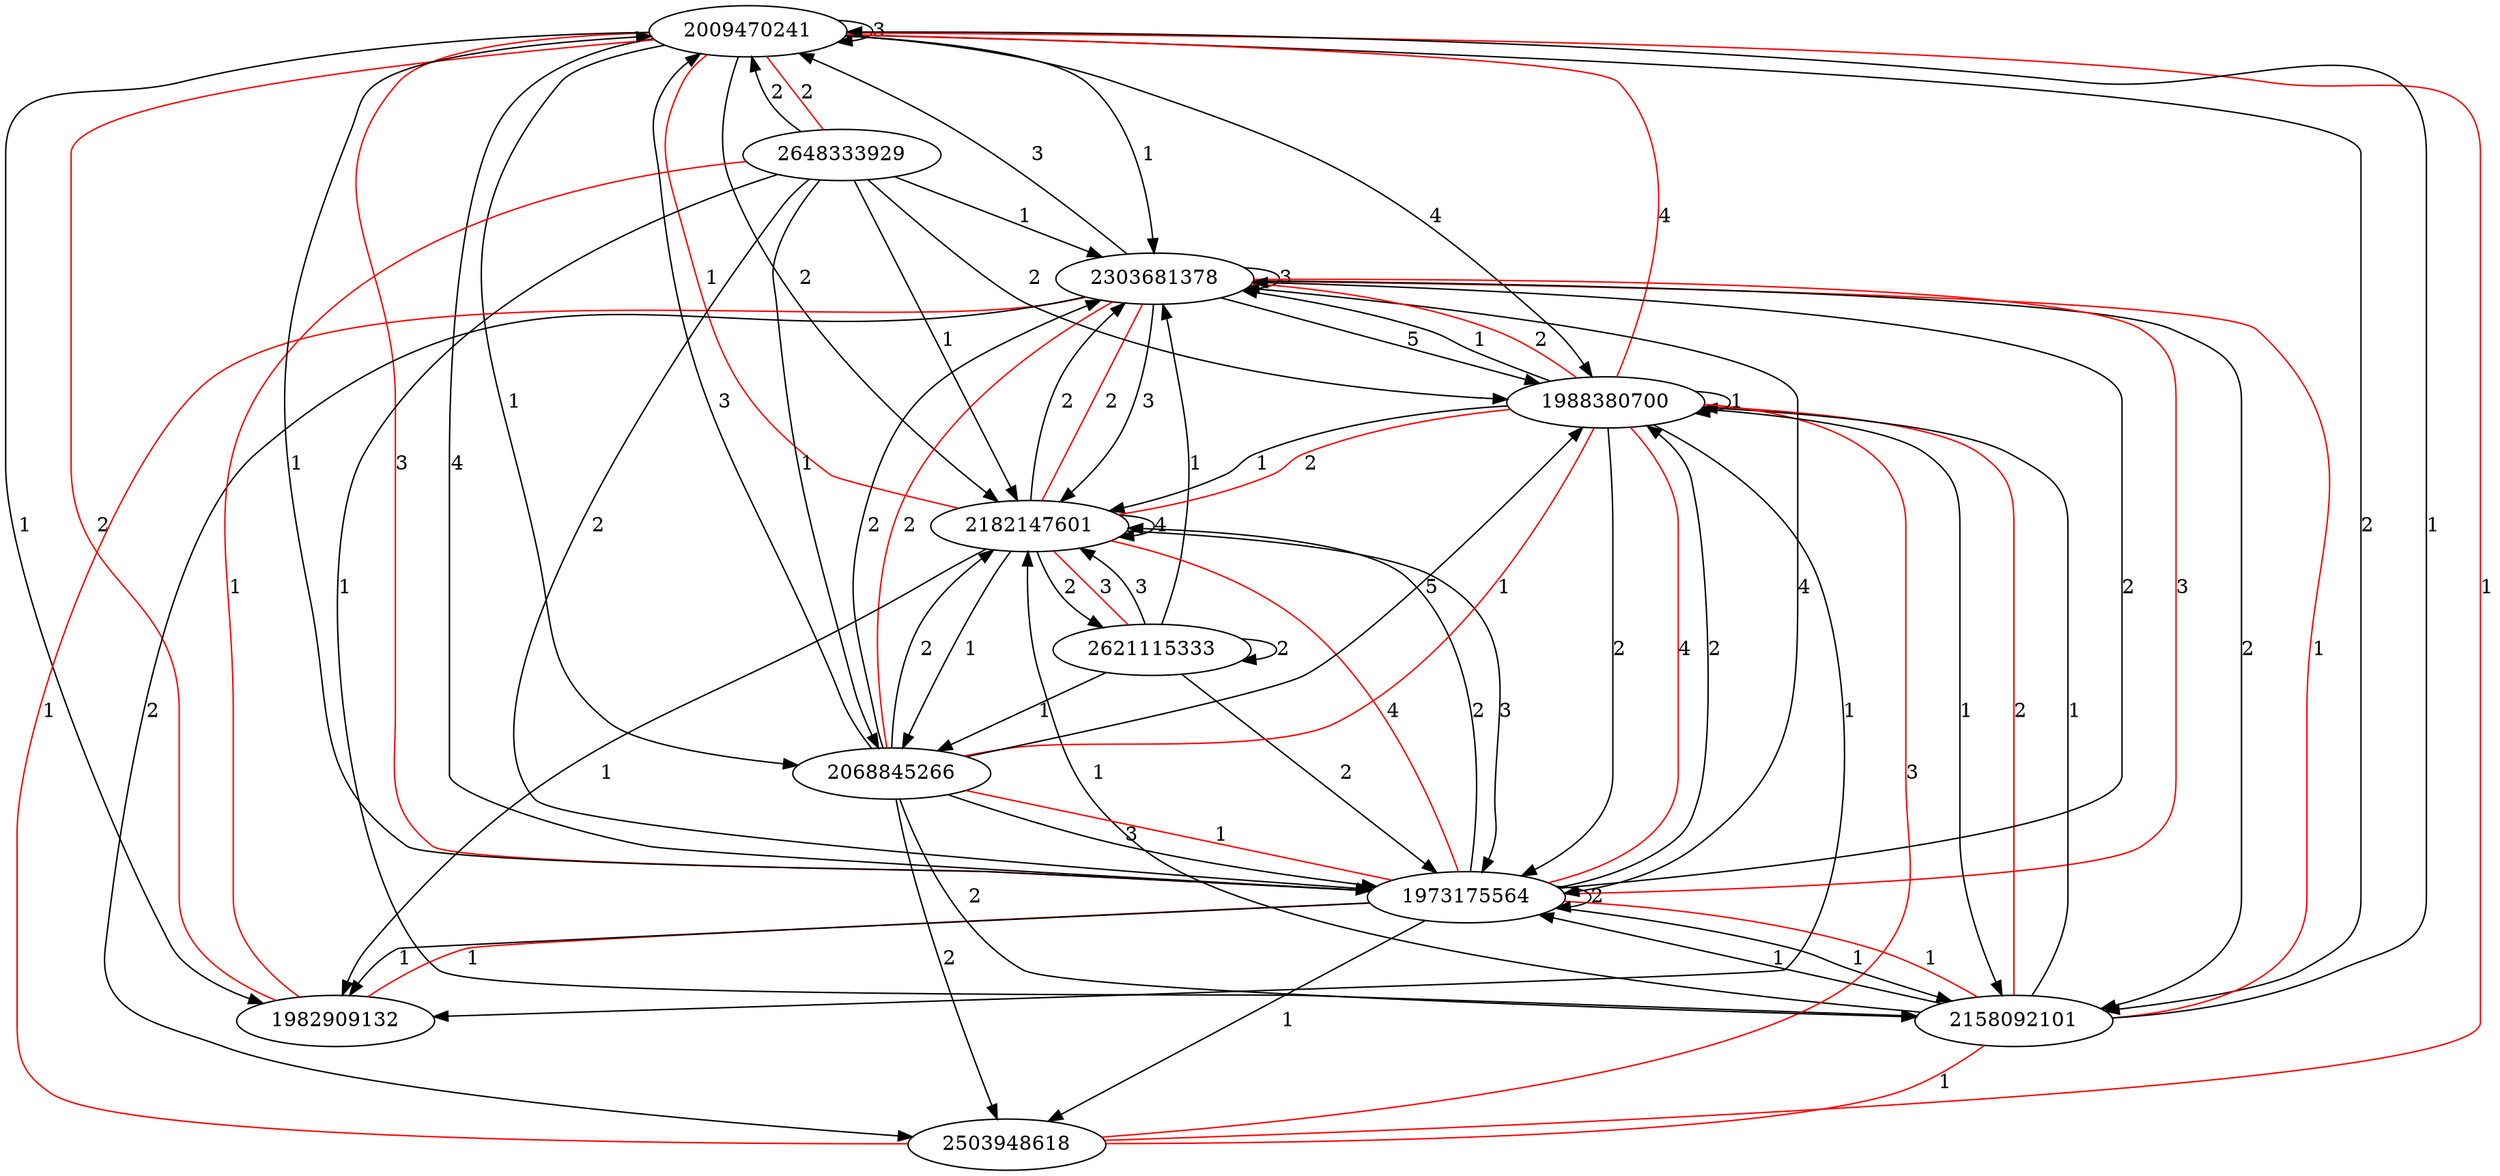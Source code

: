 // induced sub graph
digraph {
	2009470241
	2303681378
	2158092101
	2621115333
	2648333929
	2503948618
	1973175564
	1982909132
	2182147601
	2068845266
	1988380700
	subgraph coauth {
		edge [color=red dir=none]
		2009470241 -> 2648333929 [label=2]
		2009470241 -> 2503948618 [label=1]
		2009470241 -> 1973175564 [label=3]
		2009470241 -> 1982909132 [label=2]
		2009470241 -> 2182147601 [label=1]
		2009470241 -> 1988380700 [label=4]
		2303681378 -> 2158092101 [label=1]
		2303681378 -> 2503948618 [label=1]
		2303681378 -> 1973175564 [label=3]
		2303681378 -> 2182147601 [label=2]
		2303681378 -> 2068845266 [label=2]
		2303681378 -> 1988380700 [label=2]
		2158092101 -> 2503948618 [label=1]
		2158092101 -> 1973175564 [label=1]
		2158092101 -> 1988380700 [label=2]
		2621115333 -> 2182147601 [label=3]
		2648333929 -> 1982909132 [label=1]
		2503948618 -> 1988380700 [label=3]
		1973175564 -> 1982909132 [label=1]
		1973175564 -> 2182147601 [label=4]
		1973175564 -> 2068845266 [label=1]
		1973175564 -> 1988380700 [label=4]
		2182147601 -> 1988380700 [label=2]
		2068845266 -> 1988380700 [label=1]
	}
	subgraph cit {
		2009470241 -> 2009470241 [label=3]
		2009470241 -> 2303681378 [label=1]
		2009470241 -> 2158092101 [label=2]
		2009470241 -> 1973175564 [label=4]
		2009470241 -> 1982909132 [label=1]
		2009470241 -> 2182147601 [label=2]
		2009470241 -> 2068845266 [label=1]
		2009470241 -> 1988380700 [label=4]
		2303681378 -> 2009470241 [label=3]
		2303681378 -> 2303681378 [label=3]
		2303681378 -> 2158092101 [label=2]
		2303681378 -> 2503948618 [label=2]
		2303681378 -> 1973175564 [label=4]
		2303681378 -> 2182147601 [label=3]
		2303681378 -> 1988380700 [label=5]
		2158092101 -> 2009470241 [label=1]
		2158092101 -> 1973175564 [label=1]
		2158092101 -> 2182147601 [label=1]
		2158092101 -> 1988380700 [label=1]
		2621115333 -> 2303681378 [label=1]
		2621115333 -> 2621115333 [label=2]
		2621115333 -> 1973175564 [label=2]
		2621115333 -> 2182147601 [label=3]
		2621115333 -> 2068845266 [label=1]
		2648333929 -> 2009470241 [label=2]
		2648333929 -> 2303681378 [label=1]
		2648333929 -> 2158092101 [label=1]
		2648333929 -> 1973175564 [label=2]
		2648333929 -> 2182147601 [label=1]
		2648333929 -> 2068845266 [label=1]
		2648333929 -> 1988380700 [label=2]
		1973175564 -> 2009470241 [label=1]
		1973175564 -> 2303681378 [label=2]
		1973175564 -> 2158092101 [label=1]
		1973175564 -> 2503948618 [label=1]
		1973175564 -> 1973175564 [label=2]
		1973175564 -> 1982909132 [label=1]
		1973175564 -> 2182147601 [label=2]
		1973175564 -> 1988380700 [label=2]
		2182147601 -> 2303681378 [label=2]
		2182147601 -> 2621115333 [label=2]
		2182147601 -> 1973175564 [label=3]
		2182147601 -> 1982909132 [label=1]
		2182147601 -> 2182147601 [label=4]
		2182147601 -> 2068845266 [label=1]
		2068845266 -> 2009470241 [label=3]
		2068845266 -> 2303681378 [label=2]
		2068845266 -> 2158092101 [label=2]
		2068845266 -> 2503948618 [label=2]
		2068845266 -> 1973175564 [label=3]
		2068845266 -> 2182147601 [label=2]
		2068845266 -> 1988380700 [label=5]
		1988380700 -> 2303681378 [label=1]
		1988380700 -> 2158092101 [label=1]
		1988380700 -> 1973175564 [label=2]
		1988380700 -> 1982909132 [label=1]
		1988380700 -> 2182147601 [label=1]
		1988380700 -> 1988380700 [label=1]
	}
}
